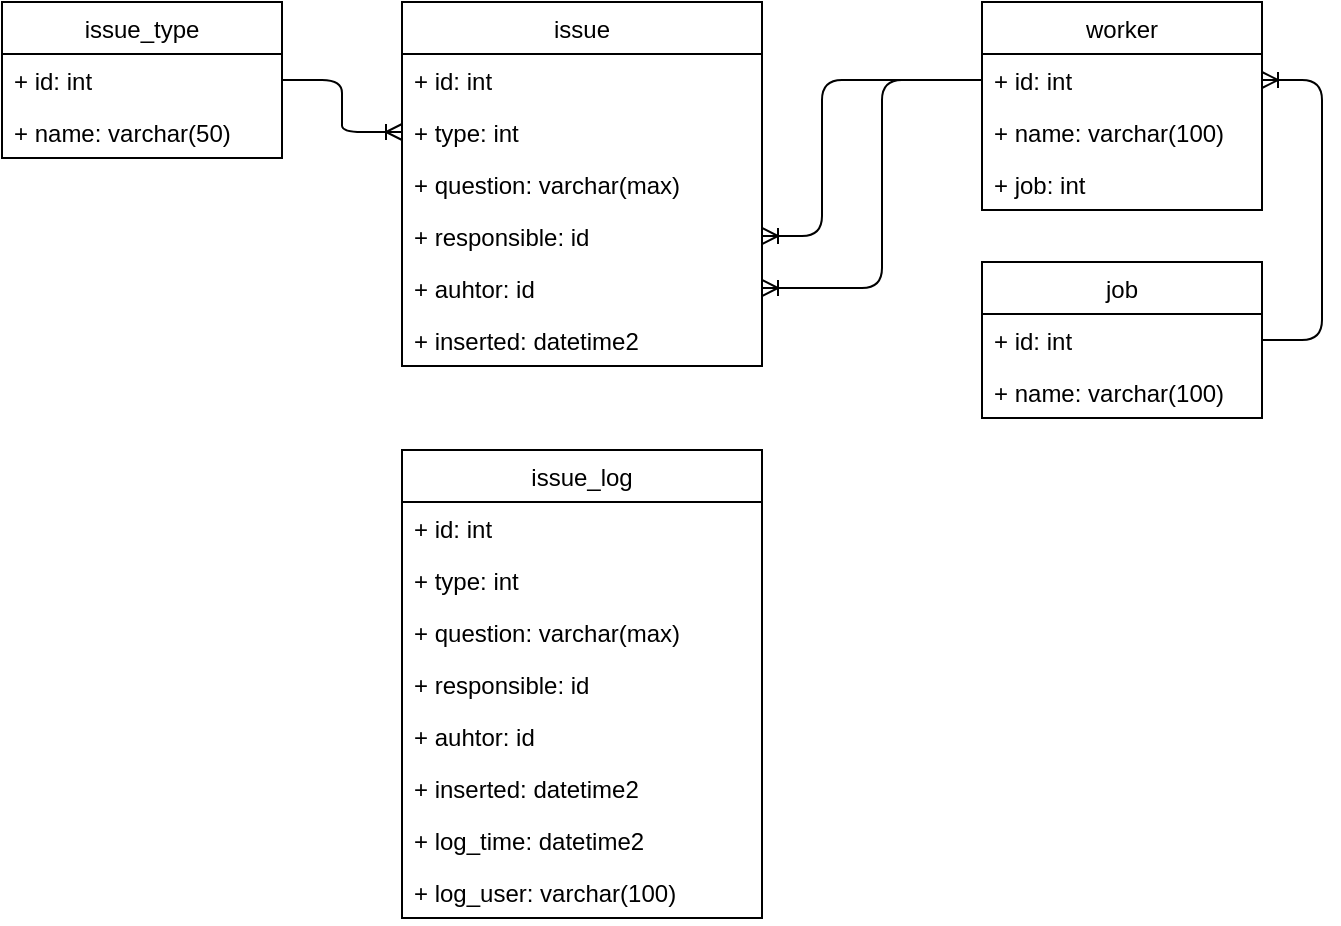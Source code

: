 <mxfile version="12.9.12" type="device"><diagram id="uorjm6wV7Zmm8NPPrAeM" name="Page-1"><mxGraphModel dx="1422" dy="791" grid="1" gridSize="10" guides="1" tooltips="1" connect="1" arrows="1" fold="1" page="1" pageScale="1" pageWidth="827" pageHeight="1169" math="0" shadow="0"><root><mxCell id="0"/><mxCell id="1" parent="0"/><mxCell id="ehUCpV0Lfkj7t9eqmJFf-1" value="issue" style="swimlane;fontStyle=0;childLayout=stackLayout;horizontal=1;startSize=26;fillColor=none;horizontalStack=0;resizeParent=1;resizeParentMax=0;resizeLast=0;collapsible=1;marginBottom=0;direction=east;" vertex="1" parent="1"><mxGeometry x="220" y="270" width="180" height="182" as="geometry"/></mxCell><mxCell id="ehUCpV0Lfkj7t9eqmJFf-2" value="+ id: int" style="text;strokeColor=none;fillColor=none;align=left;verticalAlign=top;spacingLeft=4;spacingRight=4;overflow=hidden;rotatable=0;points=[[0,0.5],[1,0.5]];portConstraint=eastwest;" vertex="1" parent="ehUCpV0Lfkj7t9eqmJFf-1"><mxGeometry y="26" width="180" height="26" as="geometry"/></mxCell><mxCell id="ehUCpV0Lfkj7t9eqmJFf-3" value="+ type: int" style="text;strokeColor=none;fillColor=none;align=left;verticalAlign=top;spacingLeft=4;spacingRight=4;overflow=hidden;rotatable=0;points=[[0,0.5],[1,0.5]];portConstraint=eastwest;" vertex="1" parent="ehUCpV0Lfkj7t9eqmJFf-1"><mxGeometry y="52" width="180" height="26" as="geometry"/></mxCell><mxCell id="ehUCpV0Lfkj7t9eqmJFf-4" value="+ question: varchar(max)" style="text;strokeColor=none;fillColor=none;align=left;verticalAlign=top;spacingLeft=4;spacingRight=4;overflow=hidden;rotatable=0;points=[[0,0.5],[1,0.5]];portConstraint=eastwest;" vertex="1" parent="ehUCpV0Lfkj7t9eqmJFf-1"><mxGeometry y="78" width="180" height="26" as="geometry"/></mxCell><mxCell id="ehUCpV0Lfkj7t9eqmJFf-5" value="+ responsible: id" style="text;strokeColor=none;fillColor=none;align=left;verticalAlign=top;spacingLeft=4;spacingRight=4;overflow=hidden;rotatable=0;points=[[0,0.5],[1,0.5]];portConstraint=eastwest;" vertex="1" parent="ehUCpV0Lfkj7t9eqmJFf-1"><mxGeometry y="104" width="180" height="26" as="geometry"/></mxCell><mxCell id="ehUCpV0Lfkj7t9eqmJFf-6" value="+ auhtor: id" style="text;strokeColor=none;fillColor=none;align=left;verticalAlign=top;spacingLeft=4;spacingRight=4;overflow=hidden;rotatable=0;points=[[0,0.5],[1,0.5]];portConstraint=eastwest;" vertex="1" parent="ehUCpV0Lfkj7t9eqmJFf-1"><mxGeometry y="130" width="180" height="26" as="geometry"/></mxCell><mxCell id="ehUCpV0Lfkj7t9eqmJFf-7" value="+ inserted: datetime2" style="text;strokeColor=none;fillColor=none;align=left;verticalAlign=top;spacingLeft=4;spacingRight=4;overflow=hidden;rotatable=0;points=[[0,0.5],[1,0.5]];portConstraint=eastwest;" vertex="1" parent="ehUCpV0Lfkj7t9eqmJFf-1"><mxGeometry y="156" width="180" height="26" as="geometry"/></mxCell><mxCell id="ehUCpV0Lfkj7t9eqmJFf-16" value="issue_type" style="swimlane;fontStyle=0;childLayout=stackLayout;horizontal=1;startSize=26;fillColor=none;horizontalStack=0;resizeParent=1;resizeParentMax=0;resizeLast=0;collapsible=1;marginBottom=0;" vertex="1" parent="1"><mxGeometry x="20" y="270" width="140" height="78" as="geometry"/></mxCell><mxCell id="ehUCpV0Lfkj7t9eqmJFf-17" value="+ id: int" style="text;strokeColor=none;fillColor=none;align=left;verticalAlign=top;spacingLeft=4;spacingRight=4;overflow=hidden;rotatable=0;points=[[0,0.5],[1,0.5]];portConstraint=eastwest;" vertex="1" parent="ehUCpV0Lfkj7t9eqmJFf-16"><mxGeometry y="26" width="140" height="26" as="geometry"/></mxCell><mxCell id="ehUCpV0Lfkj7t9eqmJFf-18" value="+ name: varchar(50)" style="text;strokeColor=none;fillColor=none;align=left;verticalAlign=top;spacingLeft=4;spacingRight=4;overflow=hidden;rotatable=0;points=[[0,0.5],[1,0.5]];portConstraint=eastwest;" vertex="1" parent="ehUCpV0Lfkj7t9eqmJFf-16"><mxGeometry y="52" width="140" height="26" as="geometry"/></mxCell><mxCell id="ehUCpV0Lfkj7t9eqmJFf-20" value="issue_log" style="swimlane;fontStyle=0;childLayout=stackLayout;horizontal=1;startSize=26;fillColor=none;horizontalStack=0;resizeParent=1;resizeParentMax=0;resizeLast=0;collapsible=1;marginBottom=0;direction=east;" vertex="1" parent="1"><mxGeometry x="220" y="494" width="180" height="234" as="geometry"/></mxCell><mxCell id="ehUCpV0Lfkj7t9eqmJFf-21" value="+ id: int" style="text;strokeColor=none;fillColor=none;align=left;verticalAlign=top;spacingLeft=4;spacingRight=4;overflow=hidden;rotatable=0;points=[[0,0.5],[1,0.5]];portConstraint=eastwest;" vertex="1" parent="ehUCpV0Lfkj7t9eqmJFf-20"><mxGeometry y="26" width="180" height="26" as="geometry"/></mxCell><mxCell id="ehUCpV0Lfkj7t9eqmJFf-22" value="+ type: int" style="text;strokeColor=none;fillColor=none;align=left;verticalAlign=top;spacingLeft=4;spacingRight=4;overflow=hidden;rotatable=0;points=[[0,0.5],[1,0.5]];portConstraint=eastwest;" vertex="1" parent="ehUCpV0Lfkj7t9eqmJFf-20"><mxGeometry y="52" width="180" height="26" as="geometry"/></mxCell><mxCell id="ehUCpV0Lfkj7t9eqmJFf-23" value="+ question: varchar(max)" style="text;strokeColor=none;fillColor=none;align=left;verticalAlign=top;spacingLeft=4;spacingRight=4;overflow=hidden;rotatable=0;points=[[0,0.5],[1,0.5]];portConstraint=eastwest;" vertex="1" parent="ehUCpV0Lfkj7t9eqmJFf-20"><mxGeometry y="78" width="180" height="26" as="geometry"/></mxCell><mxCell id="ehUCpV0Lfkj7t9eqmJFf-24" value="+ responsible: id" style="text;strokeColor=none;fillColor=none;align=left;verticalAlign=top;spacingLeft=4;spacingRight=4;overflow=hidden;rotatable=0;points=[[0,0.5],[1,0.5]];portConstraint=eastwest;" vertex="1" parent="ehUCpV0Lfkj7t9eqmJFf-20"><mxGeometry y="104" width="180" height="26" as="geometry"/></mxCell><mxCell id="ehUCpV0Lfkj7t9eqmJFf-25" value="+ auhtor: id" style="text;strokeColor=none;fillColor=none;align=left;verticalAlign=top;spacingLeft=4;spacingRight=4;overflow=hidden;rotatable=0;points=[[0,0.5],[1,0.5]];portConstraint=eastwest;" vertex="1" parent="ehUCpV0Lfkj7t9eqmJFf-20"><mxGeometry y="130" width="180" height="26" as="geometry"/></mxCell><mxCell id="ehUCpV0Lfkj7t9eqmJFf-26" value="+ inserted: datetime2" style="text;strokeColor=none;fillColor=none;align=left;verticalAlign=top;spacingLeft=4;spacingRight=4;overflow=hidden;rotatable=0;points=[[0,0.5],[1,0.5]];portConstraint=eastwest;" vertex="1" parent="ehUCpV0Lfkj7t9eqmJFf-20"><mxGeometry y="156" width="180" height="26" as="geometry"/></mxCell><mxCell id="ehUCpV0Lfkj7t9eqmJFf-27" value="+ log_time: datetime2" style="text;strokeColor=none;fillColor=none;align=left;verticalAlign=top;spacingLeft=4;spacingRight=4;overflow=hidden;rotatable=0;points=[[0,0.5],[1,0.5]];portConstraint=eastwest;" vertex="1" parent="ehUCpV0Lfkj7t9eqmJFf-20"><mxGeometry y="182" width="180" height="26" as="geometry"/></mxCell><mxCell id="ehUCpV0Lfkj7t9eqmJFf-28" value="+ log_user: varchar(100)" style="text;strokeColor=none;fillColor=none;align=left;verticalAlign=top;spacingLeft=4;spacingRight=4;overflow=hidden;rotatable=0;points=[[0,0.5],[1,0.5]];portConstraint=eastwest;" vertex="1" parent="ehUCpV0Lfkj7t9eqmJFf-20"><mxGeometry y="208" width="180" height="26" as="geometry"/></mxCell><mxCell id="ehUCpV0Lfkj7t9eqmJFf-29" value="" style="edgeStyle=entityRelationEdgeStyle;fontSize=12;html=1;endArrow=ERoneToMany;exitX=1;exitY=0.5;exitDx=0;exitDy=0;entryX=0;entryY=0.5;entryDx=0;entryDy=0;" edge="1" parent="1" source="ehUCpV0Lfkj7t9eqmJFf-17" target="ehUCpV0Lfkj7t9eqmJFf-3"><mxGeometry width="100" height="100" relative="1" as="geometry"><mxPoint x="190" y="200" as="sourcePoint"/><mxPoint x="290" y="100" as="targetPoint"/></mxGeometry></mxCell><mxCell id="ehUCpV0Lfkj7t9eqmJFf-30" value="" style="edgeStyle=orthogonalEdgeStyle;fontSize=12;html=1;endArrow=ERoneToMany;exitX=0;exitY=0.5;exitDx=0;exitDy=0;entryX=1;entryY=0.5;entryDx=0;entryDy=0;" edge="1" parent="1" source="ehUCpV0Lfkj7t9eqmJFf-9" target="ehUCpV0Lfkj7t9eqmJFf-5"><mxGeometry width="100" height="100" relative="1" as="geometry"><mxPoint x="840" y="260" as="sourcePoint"/><mxPoint x="496" y="340" as="targetPoint"/><Array as="points"><mxPoint x="430" y="309"/><mxPoint x="430" y="387"/></Array></mxGeometry></mxCell><mxCell id="ehUCpV0Lfkj7t9eqmJFf-8" value="worker" style="swimlane;fontStyle=0;childLayout=stackLayout;horizontal=1;startSize=26;fillColor=none;horizontalStack=0;resizeParent=1;resizeParentMax=0;resizeLast=0;collapsible=1;marginBottom=0;" vertex="1" parent="1"><mxGeometry x="510" y="270" width="140" height="104" as="geometry"/></mxCell><mxCell id="ehUCpV0Lfkj7t9eqmJFf-9" value="+ id: int" style="text;strokeColor=none;fillColor=none;align=left;verticalAlign=top;spacingLeft=4;spacingRight=4;overflow=hidden;rotatable=0;points=[[0,0.5],[1,0.5]];portConstraint=eastwest;" vertex="1" parent="ehUCpV0Lfkj7t9eqmJFf-8"><mxGeometry y="26" width="140" height="26" as="geometry"/></mxCell><mxCell id="ehUCpV0Lfkj7t9eqmJFf-10" value="+ name: varchar(100)" style="text;strokeColor=none;fillColor=none;align=left;verticalAlign=top;spacingLeft=4;spacingRight=4;overflow=hidden;rotatable=0;points=[[0,0.5],[1,0.5]];portConstraint=eastwest;" vertex="1" parent="ehUCpV0Lfkj7t9eqmJFf-8"><mxGeometry y="52" width="140" height="26" as="geometry"/></mxCell><mxCell id="ehUCpV0Lfkj7t9eqmJFf-11" value="+ job: int" style="text;strokeColor=none;fillColor=none;align=left;verticalAlign=top;spacingLeft=4;spacingRight=4;overflow=hidden;rotatable=0;points=[[0,0.5],[1,0.5]];portConstraint=eastwest;" vertex="1" parent="ehUCpV0Lfkj7t9eqmJFf-8"><mxGeometry y="78" width="140" height="26" as="geometry"/></mxCell><mxCell id="ehUCpV0Lfkj7t9eqmJFf-12" value="job" style="swimlane;fontStyle=0;childLayout=stackLayout;horizontal=1;startSize=26;fillColor=none;horizontalStack=0;resizeParent=1;resizeParentMax=0;resizeLast=0;collapsible=1;marginBottom=0;" vertex="1" parent="1"><mxGeometry x="510" y="400" width="140" height="78" as="geometry"/></mxCell><mxCell id="ehUCpV0Lfkj7t9eqmJFf-13" value="+ id: int" style="text;strokeColor=none;fillColor=none;align=left;verticalAlign=top;spacingLeft=4;spacingRight=4;overflow=hidden;rotatable=0;points=[[0,0.5],[1,0.5]];portConstraint=eastwest;" vertex="1" parent="ehUCpV0Lfkj7t9eqmJFf-12"><mxGeometry y="26" width="140" height="26" as="geometry"/></mxCell><mxCell id="ehUCpV0Lfkj7t9eqmJFf-14" value="+ name: varchar(100)" style="text;strokeColor=none;fillColor=none;align=left;verticalAlign=top;spacingLeft=4;spacingRight=4;overflow=hidden;rotatable=0;points=[[0,0.5],[1,0.5]];portConstraint=eastwest;" vertex="1" parent="ehUCpV0Lfkj7t9eqmJFf-12"><mxGeometry y="52" width="140" height="26" as="geometry"/></mxCell><mxCell id="ehUCpV0Lfkj7t9eqmJFf-33" value="" style="edgeStyle=orthogonalEdgeStyle;fontSize=12;html=1;endArrow=ERoneToMany;exitX=0;exitY=0.5;exitDx=0;exitDy=0;entryX=1;entryY=0.5;entryDx=0;entryDy=0;" edge="1" parent="1" target="ehUCpV0Lfkj7t9eqmJFf-6"><mxGeometry width="100" height="100" relative="1" as="geometry"><mxPoint x="510" y="309" as="sourcePoint"/><mxPoint x="400" y="387" as="targetPoint"/><Array as="points"><mxPoint x="460" y="309"/><mxPoint x="460" y="413"/></Array></mxGeometry></mxCell><mxCell id="ehUCpV0Lfkj7t9eqmJFf-34" value="" style="edgeStyle=orthogonalEdgeStyle;fontSize=12;html=1;endArrow=ERoneToMany;exitX=1;exitY=0.5;exitDx=0;exitDy=0;entryX=1;entryY=0.5;entryDx=0;entryDy=0;" edge="1" parent="1" source="ehUCpV0Lfkj7t9eqmJFf-12" target="ehUCpV0Lfkj7t9eqmJFf-9"><mxGeometry width="100" height="100" relative="1" as="geometry"><mxPoint x="700" y="380" as="sourcePoint"/><mxPoint x="800" y="280" as="targetPoint"/><Array as="points"><mxPoint x="680" y="439"/><mxPoint x="680" y="309"/></Array></mxGeometry></mxCell></root></mxGraphModel></diagram></mxfile>